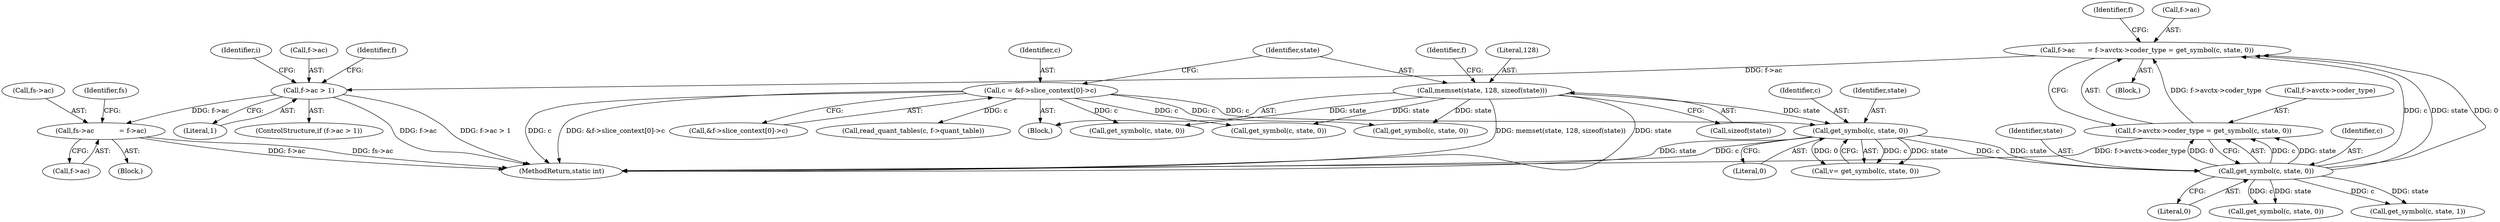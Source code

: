 digraph "0_FFmpeg_547d690d676064069d44703a1917e0dab7e33445@pointer" {
"1000931" [label="(Call,fs->ac            = f->ac)"];
"1000176" [label="(Call,f->ac > 1)"];
"1000161" [label="(Call,f->ac      = f->avctx->coder_type = get_symbol(c, state, 0))"];
"1000165" [label="(Call,f->avctx->coder_type = get_symbol(c, state, 0))"];
"1000171" [label="(Call,get_symbol(c, state, 0))"];
"1000138" [label="(Call,get_symbol(c, state, 0))"];
"1000113" [label="(Call,c = &f->slice_context[0]->c)"];
"1000123" [label="(Call,memset(state, 128, sizeof(state)))"];
"1000165" [label="(Call,f->avctx->coder_type = get_symbol(c, state, 0))"];
"1000140" [label="(Identifier,state)"];
"1000177" [label="(Call,f->ac)"];
"1000139" [label="(Identifier,c)"];
"1000176" [label="(Call,f->ac > 1)"];
"1000174" [label="(Literal,0)"];
"1000113" [label="(Call,c = &f->slice_context[0]->c)"];
"1000114" [label="(Identifier,c)"];
"1000180" [label="(Literal,1)"];
"1000126" [label="(Call,sizeof(state))"];
"1000166" [label="(Call,f->avctx->coder_type)"];
"1000932" [label="(Call,fs->ac)"];
"1000125" [label="(Literal,128)"];
"1000173" [label="(Identifier,state)"];
"1000211" [label="(Call,get_symbol(c, state, 0))"];
"1000962" [label="(Call,get_symbol(c, state, 0))"];
"1000198" [label="(Call,get_symbol(c, state, 1))"];
"1000209" [label="(Identifier,f)"];
"1000171" [label="(Call,get_symbol(c, state, 0))"];
"1000136" [label="(Call,v= get_symbol(c, state, 0))"];
"1000131" [label="(Identifier,f)"];
"1000178" [label="(Identifier,f)"];
"1000814" [label="(Call,get_symbol(c, state, 0))"];
"1000138" [label="(Call,get_symbol(c, state, 0))"];
"1000115" [label="(Call,&f->slice_context[0]->c)"];
"1000162" [label="(Call,f->ac)"];
"1000931" [label="(Call,fs->ac            = f->ac)"];
"1000123" [label="(Call,memset(state, 128, sizeof(state)))"];
"1000784" [label="(Call,read_quant_tables(c, f->quant_table))"];
"1000104" [label="(Block,)"];
"1001147" [label="(Call,get_symbol(c, state, 0))"];
"1000161" [label="(Call,f->ac      = f->avctx->coder_type = get_symbol(c, state, 0))"];
"1000134" [label="(Block,)"];
"1000935" [label="(Call,f->ac)"];
"1001241" [label="(MethodReturn,static int)"];
"1000940" [label="(Identifier,fs)"];
"1000922" [label="(Block,)"];
"1000184" [label="(Identifier,i)"];
"1000175" [label="(ControlStructure,if (f->ac > 1))"];
"1000141" [label="(Literal,0)"];
"1000124" [label="(Identifier,state)"];
"1000172" [label="(Identifier,c)"];
"1000931" -> "1000922"  [label="AST: "];
"1000931" -> "1000935"  [label="CFG: "];
"1000932" -> "1000931"  [label="AST: "];
"1000935" -> "1000931"  [label="AST: "];
"1000940" -> "1000931"  [label="CFG: "];
"1000931" -> "1001241"  [label="DDG: f->ac"];
"1000931" -> "1001241"  [label="DDG: fs->ac"];
"1000176" -> "1000931"  [label="DDG: f->ac"];
"1000176" -> "1000175"  [label="AST: "];
"1000176" -> "1000180"  [label="CFG: "];
"1000177" -> "1000176"  [label="AST: "];
"1000180" -> "1000176"  [label="AST: "];
"1000184" -> "1000176"  [label="CFG: "];
"1000209" -> "1000176"  [label="CFG: "];
"1000176" -> "1001241"  [label="DDG: f->ac > 1"];
"1000176" -> "1001241"  [label="DDG: f->ac"];
"1000161" -> "1000176"  [label="DDG: f->ac"];
"1000161" -> "1000134"  [label="AST: "];
"1000161" -> "1000165"  [label="CFG: "];
"1000162" -> "1000161"  [label="AST: "];
"1000165" -> "1000161"  [label="AST: "];
"1000178" -> "1000161"  [label="CFG: "];
"1000165" -> "1000161"  [label="DDG: f->avctx->coder_type"];
"1000171" -> "1000161"  [label="DDG: c"];
"1000171" -> "1000161"  [label="DDG: state"];
"1000171" -> "1000161"  [label="DDG: 0"];
"1000165" -> "1000171"  [label="CFG: "];
"1000166" -> "1000165"  [label="AST: "];
"1000171" -> "1000165"  [label="AST: "];
"1000165" -> "1001241"  [label="DDG: f->avctx->coder_type"];
"1000171" -> "1000165"  [label="DDG: c"];
"1000171" -> "1000165"  [label="DDG: state"];
"1000171" -> "1000165"  [label="DDG: 0"];
"1000171" -> "1000174"  [label="CFG: "];
"1000172" -> "1000171"  [label="AST: "];
"1000173" -> "1000171"  [label="AST: "];
"1000174" -> "1000171"  [label="AST: "];
"1000138" -> "1000171"  [label="DDG: c"];
"1000138" -> "1000171"  [label="DDG: state"];
"1000171" -> "1000198"  [label="DDG: c"];
"1000171" -> "1000198"  [label="DDG: state"];
"1000171" -> "1000211"  [label="DDG: c"];
"1000171" -> "1000211"  [label="DDG: state"];
"1000138" -> "1000136"  [label="AST: "];
"1000138" -> "1000141"  [label="CFG: "];
"1000139" -> "1000138"  [label="AST: "];
"1000140" -> "1000138"  [label="AST: "];
"1000141" -> "1000138"  [label="AST: "];
"1000136" -> "1000138"  [label="CFG: "];
"1000138" -> "1001241"  [label="DDG: c"];
"1000138" -> "1001241"  [label="DDG: state"];
"1000138" -> "1000136"  [label="DDG: c"];
"1000138" -> "1000136"  [label="DDG: state"];
"1000138" -> "1000136"  [label="DDG: 0"];
"1000113" -> "1000138"  [label="DDG: c"];
"1000123" -> "1000138"  [label="DDG: state"];
"1000113" -> "1000104"  [label="AST: "];
"1000113" -> "1000115"  [label="CFG: "];
"1000114" -> "1000113"  [label="AST: "];
"1000115" -> "1000113"  [label="AST: "];
"1000124" -> "1000113"  [label="CFG: "];
"1000113" -> "1001241"  [label="DDG: c"];
"1000113" -> "1001241"  [label="DDG: &f->slice_context[0]->c"];
"1000113" -> "1000784"  [label="DDG: c"];
"1000113" -> "1000814"  [label="DDG: c"];
"1000113" -> "1000962"  [label="DDG: c"];
"1000113" -> "1001147"  [label="DDG: c"];
"1000123" -> "1000104"  [label="AST: "];
"1000123" -> "1000126"  [label="CFG: "];
"1000124" -> "1000123"  [label="AST: "];
"1000125" -> "1000123"  [label="AST: "];
"1000126" -> "1000123"  [label="AST: "];
"1000131" -> "1000123"  [label="CFG: "];
"1000123" -> "1001241"  [label="DDG: memset(state, 128, sizeof(state))"];
"1000123" -> "1001241"  [label="DDG: state"];
"1000123" -> "1000814"  [label="DDG: state"];
"1000123" -> "1000962"  [label="DDG: state"];
"1000123" -> "1001147"  [label="DDG: state"];
}
